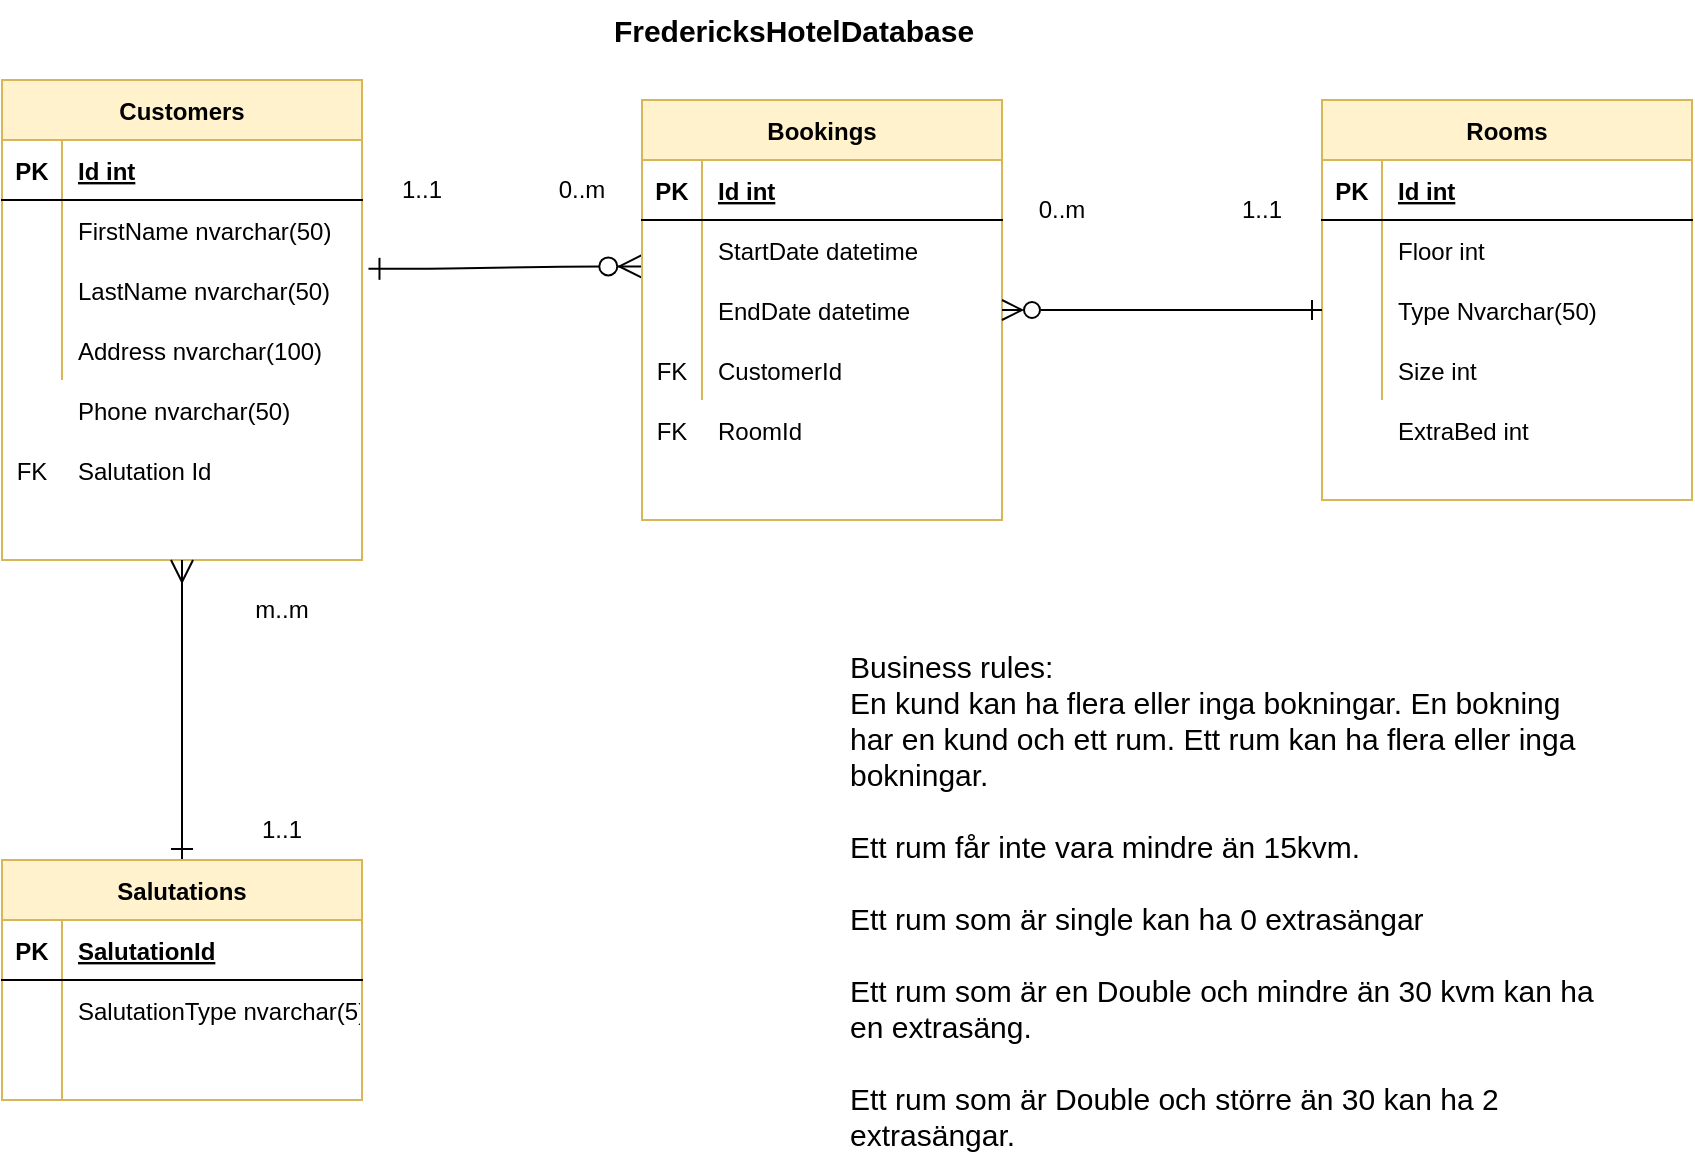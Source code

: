 <mxfile version="20.6.2" type="device"><diagram id="R2lEEEUBdFMjLlhIrx00" name="Page-1"><mxGraphModel dx="1024" dy="-496" grid="1" gridSize="10" guides="1" tooltips="1" connect="1" arrows="1" fold="1" page="1" pageScale="1" pageWidth="850" pageHeight="1100" math="0" shadow="0" extFonts="Permanent Marker^https://fonts.googleapis.com/css?family=Permanent+Marker"><root><mxCell id="0"/><mxCell id="1" parent="0"/><mxCell id="OdVWqW9ecp3Q5tERzY0P-157" value="" style="edgeStyle=entityRelationEdgeStyle;endArrow=ERzeroToMany;startArrow=ERone;endFill=1;startFill=0;exitX=1.018;exitY=0.147;exitDx=0;exitDy=0;exitPerimeter=0;entryX=-0.002;entryY=0.773;entryDx=0;entryDy=0;entryPerimeter=0;endSize=9;startSize=9;" parent="1" source="OdVWqW9ecp3Q5tERzY0P-165" target="OdVWqW9ecp3Q5tERzY0P-175" edge="1"><mxGeometry width="100" height="100" relative="1" as="geometry"><mxPoint x="228" y="1260" as="sourcePoint"/><mxPoint x="308" y="1160" as="targetPoint"/></mxGeometry></mxCell><mxCell id="OdVWqW9ecp3Q5tERzY0P-158" value="Customers" style="shape=table;startSize=30;container=1;collapsible=1;childLayout=tableLayout;fixedRows=1;rowLines=0;fontStyle=1;align=center;resizeLast=1;fillColor=#fff2cc;strokeColor=#d6b656;" parent="1" vertex="1"><mxGeometry x="8" y="1160" width="180" height="240" as="geometry"/></mxCell><mxCell id="OdVWqW9ecp3Q5tERzY0P-159" value="" style="shape=tableRow;horizontal=0;startSize=0;swimlaneHead=0;swimlaneBody=0;fillColor=none;collapsible=0;dropTarget=0;points=[[0,0.5],[1,0.5]];portConstraint=eastwest;top=0;left=0;right=0;bottom=1;" parent="OdVWqW9ecp3Q5tERzY0P-158" vertex="1"><mxGeometry y="30" width="180" height="30" as="geometry"/></mxCell><mxCell id="OdVWqW9ecp3Q5tERzY0P-160" value="PK" style="shape=partialRectangle;connectable=0;fillColor=none;top=0;left=0;bottom=0;right=0;fontStyle=1;overflow=hidden;" parent="OdVWqW9ecp3Q5tERzY0P-159" vertex="1"><mxGeometry width="30" height="30" as="geometry"><mxRectangle width="30" height="30" as="alternateBounds"/></mxGeometry></mxCell><mxCell id="OdVWqW9ecp3Q5tERzY0P-161" value="Id int" style="shape=partialRectangle;connectable=0;fillColor=none;top=0;left=0;bottom=0;right=0;align=left;spacingLeft=6;fontStyle=5;overflow=hidden;" parent="OdVWqW9ecp3Q5tERzY0P-159" vertex="1"><mxGeometry x="30" width="150" height="30" as="geometry"><mxRectangle width="150" height="30" as="alternateBounds"/></mxGeometry></mxCell><mxCell id="OdVWqW9ecp3Q5tERzY0P-162" value="" style="shape=tableRow;horizontal=0;startSize=0;swimlaneHead=0;swimlaneBody=0;fillColor=none;collapsible=0;dropTarget=0;points=[[0,0.5],[1,0.5]];portConstraint=eastwest;top=0;left=0;right=0;bottom=0;" parent="OdVWqW9ecp3Q5tERzY0P-158" vertex="1"><mxGeometry y="60" width="180" height="30" as="geometry"/></mxCell><mxCell id="OdVWqW9ecp3Q5tERzY0P-163" value="" style="shape=partialRectangle;connectable=0;fillColor=none;top=0;left=0;bottom=0;right=0;editable=1;overflow=hidden;" parent="OdVWqW9ecp3Q5tERzY0P-162" vertex="1"><mxGeometry width="30" height="30" as="geometry"><mxRectangle width="30" height="30" as="alternateBounds"/></mxGeometry></mxCell><mxCell id="OdVWqW9ecp3Q5tERzY0P-164" value="FirstName nvarchar(50)" style="shape=partialRectangle;connectable=0;fillColor=none;top=0;left=0;bottom=0;right=0;align=left;spacingLeft=6;overflow=hidden;" parent="OdVWqW9ecp3Q5tERzY0P-162" vertex="1"><mxGeometry x="30" width="150" height="30" as="geometry"><mxRectangle width="150" height="30" as="alternateBounds"/></mxGeometry></mxCell><mxCell id="OdVWqW9ecp3Q5tERzY0P-165" value="" style="shape=tableRow;horizontal=0;startSize=0;swimlaneHead=0;swimlaneBody=0;fillColor=none;collapsible=0;dropTarget=0;points=[[0,0.5],[1,0.5]];portConstraint=eastwest;top=0;left=0;right=0;bottom=0;" parent="OdVWqW9ecp3Q5tERzY0P-158" vertex="1"><mxGeometry y="90" width="180" height="30" as="geometry"/></mxCell><mxCell id="OdVWqW9ecp3Q5tERzY0P-166" value="" style="shape=partialRectangle;connectable=0;fillColor=none;top=0;left=0;bottom=0;right=0;editable=1;overflow=hidden;" parent="OdVWqW9ecp3Q5tERzY0P-165" vertex="1"><mxGeometry width="30" height="30" as="geometry"><mxRectangle width="30" height="30" as="alternateBounds"/></mxGeometry></mxCell><mxCell id="OdVWqW9ecp3Q5tERzY0P-167" value="LastName nvarchar(50)" style="shape=partialRectangle;connectable=0;fillColor=none;top=0;left=0;bottom=0;right=0;align=left;spacingLeft=6;overflow=hidden;" parent="OdVWqW9ecp3Q5tERzY0P-165" vertex="1"><mxGeometry x="30" width="150" height="30" as="geometry"><mxRectangle width="150" height="30" as="alternateBounds"/></mxGeometry></mxCell><mxCell id="OdVWqW9ecp3Q5tERzY0P-168" value="" style="shape=tableRow;horizontal=0;startSize=0;swimlaneHead=0;swimlaneBody=0;fillColor=none;collapsible=0;dropTarget=0;points=[[0,0.5],[1,0.5]];portConstraint=eastwest;top=0;left=0;right=0;bottom=0;" parent="OdVWqW9ecp3Q5tERzY0P-158" vertex="1"><mxGeometry y="120" width="180" height="30" as="geometry"/></mxCell><mxCell id="OdVWqW9ecp3Q5tERzY0P-169" value="" style="shape=partialRectangle;connectable=0;fillColor=none;top=0;left=0;bottom=0;right=0;editable=1;overflow=hidden;" parent="OdVWqW9ecp3Q5tERzY0P-168" vertex="1"><mxGeometry width="30" height="30" as="geometry"><mxRectangle width="30" height="30" as="alternateBounds"/></mxGeometry></mxCell><mxCell id="OdVWqW9ecp3Q5tERzY0P-170" value="Address nvarchar(100)" style="shape=partialRectangle;connectable=0;fillColor=none;top=0;left=0;bottom=0;right=0;align=left;spacingLeft=6;overflow=hidden;" parent="OdVWqW9ecp3Q5tERzY0P-168" vertex="1"><mxGeometry x="30" width="150" height="30" as="geometry"><mxRectangle width="150" height="30" as="alternateBounds"/></mxGeometry></mxCell><mxCell id="OdVWqW9ecp3Q5tERzY0P-171" value="Bookings" style="shape=table;startSize=30;container=1;collapsible=1;childLayout=tableLayout;fixedRows=1;rowLines=0;fontStyle=1;align=center;resizeLast=1;fillColor=#fff2cc;strokeColor=#d6b656;" parent="1" vertex="1"><mxGeometry x="328" y="1170" width="180" height="210" as="geometry"/></mxCell><mxCell id="OdVWqW9ecp3Q5tERzY0P-172" value="" style="shape=tableRow;horizontal=0;startSize=0;swimlaneHead=0;swimlaneBody=0;fillColor=none;collapsible=0;dropTarget=0;points=[[0,0.5],[1,0.5]];portConstraint=eastwest;top=0;left=0;right=0;bottom=1;" parent="OdVWqW9ecp3Q5tERzY0P-171" vertex="1"><mxGeometry y="30" width="180" height="30" as="geometry"/></mxCell><mxCell id="OdVWqW9ecp3Q5tERzY0P-173" value="PK" style="shape=partialRectangle;connectable=0;fillColor=none;top=0;left=0;bottom=0;right=0;fontStyle=1;overflow=hidden;" parent="OdVWqW9ecp3Q5tERzY0P-172" vertex="1"><mxGeometry width="30" height="30" as="geometry"><mxRectangle width="30" height="30" as="alternateBounds"/></mxGeometry></mxCell><mxCell id="OdVWqW9ecp3Q5tERzY0P-174" value="Id int" style="shape=partialRectangle;connectable=0;fillColor=none;top=0;left=0;bottom=0;right=0;align=left;spacingLeft=6;fontStyle=5;overflow=hidden;" parent="OdVWqW9ecp3Q5tERzY0P-172" vertex="1"><mxGeometry x="30" width="150" height="30" as="geometry"><mxRectangle width="150" height="30" as="alternateBounds"/></mxGeometry></mxCell><mxCell id="OdVWqW9ecp3Q5tERzY0P-175" value="" style="shape=tableRow;horizontal=0;startSize=0;swimlaneHead=0;swimlaneBody=0;fillColor=none;collapsible=0;dropTarget=0;points=[[0,0.5],[1,0.5]];portConstraint=eastwest;top=0;left=0;right=0;bottom=0;" parent="OdVWqW9ecp3Q5tERzY0P-171" vertex="1"><mxGeometry y="60" width="180" height="30" as="geometry"/></mxCell><mxCell id="OdVWqW9ecp3Q5tERzY0P-176" value="" style="shape=partialRectangle;connectable=0;fillColor=none;top=0;left=0;bottom=0;right=0;editable=1;overflow=hidden;" parent="OdVWqW9ecp3Q5tERzY0P-175" vertex="1"><mxGeometry width="30" height="30" as="geometry"><mxRectangle width="30" height="30" as="alternateBounds"/></mxGeometry></mxCell><mxCell id="OdVWqW9ecp3Q5tERzY0P-177" value="StartDate datetime" style="shape=partialRectangle;connectable=0;fillColor=none;top=0;left=0;bottom=0;right=0;align=left;spacingLeft=6;overflow=hidden;" parent="OdVWqW9ecp3Q5tERzY0P-175" vertex="1"><mxGeometry x="30" width="150" height="30" as="geometry"><mxRectangle width="150" height="30" as="alternateBounds"/></mxGeometry></mxCell><mxCell id="OdVWqW9ecp3Q5tERzY0P-178" value="" style="shape=tableRow;horizontal=0;startSize=0;swimlaneHead=0;swimlaneBody=0;fillColor=none;collapsible=0;dropTarget=0;points=[[0,0.5],[1,0.5]];portConstraint=eastwest;top=0;left=0;right=0;bottom=0;" parent="OdVWqW9ecp3Q5tERzY0P-171" vertex="1"><mxGeometry y="90" width="180" height="30" as="geometry"/></mxCell><mxCell id="OdVWqW9ecp3Q5tERzY0P-179" value="" style="shape=partialRectangle;connectable=0;fillColor=none;top=0;left=0;bottom=0;right=0;editable=1;overflow=hidden;" parent="OdVWqW9ecp3Q5tERzY0P-178" vertex="1"><mxGeometry width="30" height="30" as="geometry"><mxRectangle width="30" height="30" as="alternateBounds"/></mxGeometry></mxCell><mxCell id="OdVWqW9ecp3Q5tERzY0P-180" value="EndDate datetime" style="shape=partialRectangle;connectable=0;fillColor=none;top=0;left=0;bottom=0;right=0;align=left;spacingLeft=6;overflow=hidden;" parent="OdVWqW9ecp3Q5tERzY0P-178" vertex="1"><mxGeometry x="30" width="150" height="30" as="geometry"><mxRectangle width="150" height="30" as="alternateBounds"/></mxGeometry></mxCell><mxCell id="OdVWqW9ecp3Q5tERzY0P-181" value="" style="shape=tableRow;horizontal=0;startSize=0;swimlaneHead=0;swimlaneBody=0;fillColor=none;collapsible=0;dropTarget=0;points=[[0,0.5],[1,0.5]];portConstraint=eastwest;top=0;left=0;right=0;bottom=0;" parent="OdVWqW9ecp3Q5tERzY0P-171" vertex="1"><mxGeometry y="120" width="180" height="30" as="geometry"/></mxCell><mxCell id="OdVWqW9ecp3Q5tERzY0P-182" value="" style="shape=partialRectangle;connectable=0;fillColor=none;top=0;left=0;bottom=0;right=0;editable=1;overflow=hidden;" parent="OdVWqW9ecp3Q5tERzY0P-181" vertex="1"><mxGeometry width="30" height="30" as="geometry"><mxRectangle width="30" height="30" as="alternateBounds"/></mxGeometry></mxCell><mxCell id="OdVWqW9ecp3Q5tERzY0P-183" value="" style="shape=partialRectangle;connectable=0;fillColor=none;top=0;left=0;bottom=0;right=0;align=left;spacingLeft=6;overflow=hidden;" parent="OdVWqW9ecp3Q5tERzY0P-181" vertex="1"><mxGeometry x="30" width="150" height="30" as="geometry"><mxRectangle width="150" height="30" as="alternateBounds"/></mxGeometry></mxCell><mxCell id="OdVWqW9ecp3Q5tERzY0P-185" value="Rooms" style="shape=table;startSize=30;container=1;collapsible=1;childLayout=tableLayout;fixedRows=1;rowLines=0;fontStyle=1;align=center;resizeLast=1;fillColor=#fff2cc;strokeColor=#d6b656;rounded=0;" parent="1" vertex="1"><mxGeometry x="668" y="1170" width="185" height="200" as="geometry"/></mxCell><mxCell id="OdVWqW9ecp3Q5tERzY0P-186" value="" style="shape=tableRow;horizontal=0;startSize=0;swimlaneHead=0;swimlaneBody=0;fillColor=none;collapsible=0;dropTarget=0;points=[[0,0.5],[1,0.5]];portConstraint=eastwest;top=0;left=0;right=0;bottom=1;" parent="OdVWqW9ecp3Q5tERzY0P-185" vertex="1"><mxGeometry y="30" width="185" height="30" as="geometry"/></mxCell><mxCell id="OdVWqW9ecp3Q5tERzY0P-187" value="PK" style="shape=partialRectangle;connectable=0;fillColor=none;top=0;left=0;bottom=0;right=0;fontStyle=1;overflow=hidden;" parent="OdVWqW9ecp3Q5tERzY0P-186" vertex="1"><mxGeometry width="30" height="30" as="geometry"><mxRectangle width="30" height="30" as="alternateBounds"/></mxGeometry></mxCell><mxCell id="OdVWqW9ecp3Q5tERzY0P-188" value="Id int" style="shape=partialRectangle;connectable=0;fillColor=none;top=0;left=0;bottom=0;right=0;align=left;spacingLeft=6;fontStyle=5;overflow=hidden;" parent="OdVWqW9ecp3Q5tERzY0P-186" vertex="1"><mxGeometry x="30" width="155" height="30" as="geometry"><mxRectangle width="155" height="30" as="alternateBounds"/></mxGeometry></mxCell><mxCell id="OdVWqW9ecp3Q5tERzY0P-189" value="" style="shape=tableRow;horizontal=0;startSize=0;swimlaneHead=0;swimlaneBody=0;fillColor=none;collapsible=0;dropTarget=0;points=[[0,0.5],[1,0.5]];portConstraint=eastwest;top=0;left=0;right=0;bottom=0;" parent="OdVWqW9ecp3Q5tERzY0P-185" vertex="1"><mxGeometry y="60" width="185" height="30" as="geometry"/></mxCell><mxCell id="OdVWqW9ecp3Q5tERzY0P-190" value="" style="shape=partialRectangle;connectable=0;fillColor=none;top=0;left=0;bottom=0;right=0;editable=1;overflow=hidden;" parent="OdVWqW9ecp3Q5tERzY0P-189" vertex="1"><mxGeometry width="30" height="30" as="geometry"><mxRectangle width="30" height="30" as="alternateBounds"/></mxGeometry></mxCell><mxCell id="OdVWqW9ecp3Q5tERzY0P-191" value="Floor int" style="shape=partialRectangle;connectable=0;fillColor=none;top=0;left=0;bottom=0;right=0;align=left;spacingLeft=6;overflow=hidden;" parent="OdVWqW9ecp3Q5tERzY0P-189" vertex="1"><mxGeometry x="30" width="155" height="30" as="geometry"><mxRectangle width="155" height="30" as="alternateBounds"/></mxGeometry></mxCell><mxCell id="OdVWqW9ecp3Q5tERzY0P-192" value="" style="shape=tableRow;horizontal=0;startSize=0;swimlaneHead=0;swimlaneBody=0;fillColor=none;collapsible=0;dropTarget=0;points=[[0,0.5],[1,0.5]];portConstraint=eastwest;top=0;left=0;right=0;bottom=0;" parent="OdVWqW9ecp3Q5tERzY0P-185" vertex="1"><mxGeometry y="90" width="185" height="30" as="geometry"/></mxCell><mxCell id="OdVWqW9ecp3Q5tERzY0P-193" value="" style="shape=partialRectangle;connectable=0;fillColor=none;top=0;left=0;bottom=0;right=0;editable=1;overflow=hidden;" parent="OdVWqW9ecp3Q5tERzY0P-192" vertex="1"><mxGeometry width="30" height="30" as="geometry"><mxRectangle width="30" height="30" as="alternateBounds"/></mxGeometry></mxCell><mxCell id="OdVWqW9ecp3Q5tERzY0P-194" value="Type Nvarchar(50)" style="shape=partialRectangle;connectable=0;fillColor=none;top=0;left=0;bottom=0;right=0;align=left;spacingLeft=6;overflow=hidden;" parent="OdVWqW9ecp3Q5tERzY0P-192" vertex="1"><mxGeometry x="30" width="155" height="30" as="geometry"><mxRectangle width="155" height="30" as="alternateBounds"/></mxGeometry></mxCell><mxCell id="OdVWqW9ecp3Q5tERzY0P-195" value="" style="shape=tableRow;horizontal=0;startSize=0;swimlaneHead=0;swimlaneBody=0;fillColor=none;collapsible=0;dropTarget=0;points=[[0,0.5],[1,0.5]];portConstraint=eastwest;top=0;left=0;right=0;bottom=0;" parent="OdVWqW9ecp3Q5tERzY0P-185" vertex="1"><mxGeometry y="120" width="185" height="30" as="geometry"/></mxCell><mxCell id="OdVWqW9ecp3Q5tERzY0P-196" value="" style="shape=partialRectangle;connectable=0;fillColor=none;top=0;left=0;bottom=0;right=0;editable=1;overflow=hidden;" parent="OdVWqW9ecp3Q5tERzY0P-195" vertex="1"><mxGeometry width="30" height="30" as="geometry"><mxRectangle width="30" height="30" as="alternateBounds"/></mxGeometry></mxCell><mxCell id="OdVWqW9ecp3Q5tERzY0P-197" value="Size int" style="shape=partialRectangle;connectable=0;fillColor=none;top=0;left=0;bottom=0;right=0;align=left;spacingLeft=6;overflow=hidden;" parent="OdVWqW9ecp3Q5tERzY0P-195" vertex="1"><mxGeometry x="30" width="155" height="30" as="geometry"><mxRectangle width="155" height="30" as="alternateBounds"/></mxGeometry></mxCell><mxCell id="OdVWqW9ecp3Q5tERzY0P-198" value="" style="edgeStyle=entityRelationEdgeStyle;endArrow=ERzeroToMany;startArrow=ERone;endFill=0;startFill=0;endSize=8;startSize=8;entryX=1;entryY=0.5;entryDx=0;entryDy=0;" parent="1" source="OdVWqW9ecp3Q5tERzY0P-192" target="OdVWqW9ecp3Q5tERzY0P-178" edge="1"><mxGeometry width="100" height="100" relative="1" as="geometry"><mxPoint x="568" y="1450" as="sourcePoint"/><mxPoint x="548" y="1260" as="targetPoint"/></mxGeometry></mxCell><mxCell id="OdVWqW9ecp3Q5tERzY0P-199" value="Phone nvarchar(50)" style="shape=partialRectangle;connectable=0;fillColor=none;top=0;left=0;bottom=0;right=0;align=left;spacingLeft=6;overflow=hidden;" parent="1" vertex="1"><mxGeometry x="38" y="1310" width="150" height="30" as="geometry"><mxRectangle width="150" height="30" as="alternateBounds"/></mxGeometry></mxCell><mxCell id="OdVWqW9ecp3Q5tERzY0P-200" value="Salutation Id" style="shape=partialRectangle;connectable=0;fillColor=none;top=0;left=0;bottom=0;right=0;align=left;spacingLeft=6;overflow=hidden;" parent="1" vertex="1"><mxGeometry x="38" y="1340" width="150" height="30" as="geometry"><mxRectangle width="150" height="30" as="alternateBounds"/></mxGeometry></mxCell><mxCell id="OdVWqW9ecp3Q5tERzY0P-201" value="FK" style="shape=partialRectangle;connectable=0;fillColor=none;top=0;left=0;bottom=0;right=0;editable=1;overflow=hidden;" parent="1" vertex="1"><mxGeometry x="328" y="1290" width="30" height="30" as="geometry"><mxRectangle width="30" height="30" as="alternateBounds"/></mxGeometry></mxCell><mxCell id="OdVWqW9ecp3Q5tERzY0P-202" value="RoomId" style="shape=partialRectangle;connectable=0;fillColor=none;top=0;left=0;bottom=0;right=0;align=left;spacingLeft=6;overflow=hidden;" parent="1" vertex="1"><mxGeometry x="358" y="1320" width="150" height="30" as="geometry"><mxRectangle width="150" height="30" as="alternateBounds"/></mxGeometry></mxCell><mxCell id="OdVWqW9ecp3Q5tERzY0P-203" value="CustomerId" style="shape=partialRectangle;connectable=0;fillColor=none;top=0;left=0;bottom=0;right=0;align=left;spacingLeft=6;overflow=hidden;" parent="1" vertex="1"><mxGeometry x="358" y="1290" width="150" height="30" as="geometry"><mxRectangle width="150" height="30" as="alternateBounds"/></mxGeometry></mxCell><mxCell id="OdVWqW9ecp3Q5tERzY0P-204" value="FK" style="shape=partialRectangle;connectable=0;fillColor=none;top=0;left=0;bottom=0;right=0;editable=1;overflow=hidden;" parent="1" vertex="1"><mxGeometry x="328" y="1320" width="30" height="30" as="geometry"><mxRectangle width="30" height="30" as="alternateBounds"/></mxGeometry></mxCell><mxCell id="OdVWqW9ecp3Q5tERzY0P-205" value="" style="shape=partialRectangle;connectable=0;fillColor=none;top=0;left=0;bottom=0;right=0;editable=1;overflow=hidden;" parent="1" vertex="1"><mxGeometry x="328" y="1350" width="30" height="30" as="geometry"><mxRectangle width="30" height="30" as="alternateBounds"/></mxGeometry></mxCell><mxCell id="OdVWqW9ecp3Q5tERzY0P-206" value="" style="shape=partialRectangle;connectable=0;fillColor=none;top=0;left=0;bottom=0;right=0;align=left;spacingLeft=6;overflow=hidden;" parent="1" vertex="1"><mxGeometry x="358" y="1350" width="150" height="30" as="geometry"><mxRectangle width="150" height="30" as="alternateBounds"/></mxGeometry></mxCell><mxCell id="OdVWqW9ecp3Q5tERzY0P-207" style="edgeStyle=orthogonalEdgeStyle;rounded=0;orthogonalLoop=1;jettySize=auto;html=1;entryX=0.5;entryY=1;entryDx=0;entryDy=0;startArrow=ERone;startFill=0;endArrow=ERmany;endFill=0;startSize=9;endSize=9;" parent="1" source="OdVWqW9ecp3Q5tERzY0P-208" target="OdVWqW9ecp3Q5tERzY0P-158" edge="1"><mxGeometry relative="1" as="geometry"/></mxCell><mxCell id="OdVWqW9ecp3Q5tERzY0P-208" value="Salutations" style="shape=table;startSize=30;container=1;collapsible=1;childLayout=tableLayout;fixedRows=1;rowLines=0;fontStyle=1;align=center;resizeLast=1;fillColor=#fff2cc;strokeColor=#d6b656;" parent="1" vertex="1"><mxGeometry x="8" y="1550" width="180" height="120" as="geometry"/></mxCell><mxCell id="OdVWqW9ecp3Q5tERzY0P-209" value="" style="shape=tableRow;horizontal=0;startSize=0;swimlaneHead=0;swimlaneBody=0;fillColor=none;collapsible=0;dropTarget=0;points=[[0,0.5],[1,0.5]];portConstraint=eastwest;top=0;left=0;right=0;bottom=1;" parent="OdVWqW9ecp3Q5tERzY0P-208" vertex="1"><mxGeometry y="30" width="180" height="30" as="geometry"/></mxCell><mxCell id="OdVWqW9ecp3Q5tERzY0P-210" value="PK" style="shape=partialRectangle;connectable=0;fillColor=none;top=0;left=0;bottom=0;right=0;fontStyle=1;overflow=hidden;" parent="OdVWqW9ecp3Q5tERzY0P-209" vertex="1"><mxGeometry width="30" height="30" as="geometry"><mxRectangle width="30" height="30" as="alternateBounds"/></mxGeometry></mxCell><mxCell id="OdVWqW9ecp3Q5tERzY0P-211" value="SalutationId" style="shape=partialRectangle;connectable=0;fillColor=none;top=0;left=0;bottom=0;right=0;align=left;spacingLeft=6;fontStyle=5;overflow=hidden;" parent="OdVWqW9ecp3Q5tERzY0P-209" vertex="1"><mxGeometry x="30" width="150" height="30" as="geometry"><mxRectangle width="150" height="30" as="alternateBounds"/></mxGeometry></mxCell><mxCell id="OdVWqW9ecp3Q5tERzY0P-212" value="" style="shape=tableRow;horizontal=0;startSize=0;swimlaneHead=0;swimlaneBody=0;fillColor=none;collapsible=0;dropTarget=0;points=[[0,0.5],[1,0.5]];portConstraint=eastwest;top=0;left=0;right=0;bottom=0;" parent="OdVWqW9ecp3Q5tERzY0P-208" vertex="1"><mxGeometry y="60" width="180" height="30" as="geometry"/></mxCell><mxCell id="OdVWqW9ecp3Q5tERzY0P-213" value="" style="shape=partialRectangle;connectable=0;fillColor=none;top=0;left=0;bottom=0;right=0;editable=1;overflow=hidden;" parent="OdVWqW9ecp3Q5tERzY0P-212" vertex="1"><mxGeometry width="30" height="30" as="geometry"><mxRectangle width="30" height="30" as="alternateBounds"/></mxGeometry></mxCell><mxCell id="OdVWqW9ecp3Q5tERzY0P-214" value="SalutationType nvarchar(5)" style="shape=partialRectangle;connectable=0;fillColor=none;top=0;left=0;bottom=0;right=0;align=left;spacingLeft=6;overflow=hidden;" parent="OdVWqW9ecp3Q5tERzY0P-212" vertex="1"><mxGeometry x="30" width="150" height="30" as="geometry"><mxRectangle width="150" height="30" as="alternateBounds"/></mxGeometry></mxCell><mxCell id="OdVWqW9ecp3Q5tERzY0P-215" value="" style="shape=tableRow;horizontal=0;startSize=0;swimlaneHead=0;swimlaneBody=0;fillColor=none;collapsible=0;dropTarget=0;points=[[0,0.5],[1,0.5]];portConstraint=eastwest;top=0;left=0;right=0;bottom=0;" parent="OdVWqW9ecp3Q5tERzY0P-208" vertex="1"><mxGeometry y="90" width="180" height="30" as="geometry"/></mxCell><mxCell id="OdVWqW9ecp3Q5tERzY0P-216" value="" style="shape=partialRectangle;connectable=0;fillColor=none;top=0;left=0;bottom=0;right=0;editable=1;overflow=hidden;" parent="OdVWqW9ecp3Q5tERzY0P-215" vertex="1"><mxGeometry width="30" height="30" as="geometry"><mxRectangle width="30" height="30" as="alternateBounds"/></mxGeometry></mxCell><mxCell id="OdVWqW9ecp3Q5tERzY0P-217" value="" style="shape=partialRectangle;connectable=0;fillColor=none;top=0;left=0;bottom=0;right=0;align=left;spacingLeft=6;overflow=hidden;" parent="OdVWqW9ecp3Q5tERzY0P-215" vertex="1"><mxGeometry x="30" width="150" height="30" as="geometry"><mxRectangle width="150" height="30" as="alternateBounds"/></mxGeometry></mxCell><mxCell id="OdVWqW9ecp3Q5tERzY0P-231" value="FK" style="shape=partialRectangle;connectable=0;fillColor=none;top=0;left=0;bottom=0;right=0;editable=1;overflow=hidden;" parent="1" vertex="1"><mxGeometry x="8" y="1340" width="30" height="30" as="geometry"><mxRectangle width="30" height="30" as="alternateBounds"/></mxGeometry></mxCell><mxCell id="OdVWqW9ecp3Q5tERzY0P-232" value="0..m" style="text;html=1;strokeColor=none;fillColor=none;align=center;verticalAlign=middle;whiteSpace=wrap;rounded=0;" parent="1" vertex="1"><mxGeometry x="268" y="1200" width="60" height="30" as="geometry"/></mxCell><mxCell id="OdVWqW9ecp3Q5tERzY0P-233" value="1..1" style="text;html=1;strokeColor=none;fillColor=none;align=center;verticalAlign=middle;whiteSpace=wrap;rounded=0;" parent="1" vertex="1"><mxGeometry x="188" y="1200" width="60" height="30" as="geometry"/></mxCell><mxCell id="OdVWqW9ecp3Q5tERzY0P-234" value="1..1" style="text;html=1;strokeColor=none;fillColor=none;align=center;verticalAlign=middle;whiteSpace=wrap;rounded=0;" parent="1" vertex="1"><mxGeometry x="608" y="1210" width="60" height="30" as="geometry"/></mxCell><mxCell id="OdVWqW9ecp3Q5tERzY0P-235" value="0..m" style="text;html=1;strokeColor=none;fillColor=none;align=center;verticalAlign=middle;whiteSpace=wrap;rounded=0;" parent="1" vertex="1"><mxGeometry x="508" y="1210" width="60" height="30" as="geometry"/></mxCell><mxCell id="OdVWqW9ecp3Q5tERzY0P-236" value="1..1" style="text;html=1;strokeColor=none;fillColor=none;align=center;verticalAlign=middle;whiteSpace=wrap;rounded=0;" parent="1" vertex="1"><mxGeometry x="118" y="1520" width="60" height="30" as="geometry"/></mxCell><mxCell id="OdVWqW9ecp3Q5tERzY0P-237" value="m..m" style="text;html=1;strokeColor=none;fillColor=none;align=center;verticalAlign=middle;whiteSpace=wrap;rounded=0;" parent="1" vertex="1"><mxGeometry x="118" y="1410" width="60" height="30" as="geometry"/></mxCell><mxCell id="OdVWqW9ecp3Q5tERzY0P-242" value="ExtraBed int" style="shape=partialRectangle;connectable=0;fillColor=none;top=0;left=0;bottom=0;right=0;align=left;spacingLeft=6;overflow=hidden;" parent="1" vertex="1"><mxGeometry x="698" y="1320" width="155" height="30" as="geometry"><mxRectangle width="155" height="30" as="alternateBounds"/></mxGeometry></mxCell><mxCell id="OvUOrYoO0YRk4ODYgtGJ-193" value="Business rules:&lt;br style=&quot;font-size: 15px;&quot;&gt;En kund kan ha flera eller inga bokningar. En bokning har en kund och ett rum. Ett rum kan ha flera eller inga bokningar.&lt;br style=&quot;font-size: 15px;&quot;&gt;&lt;br style=&quot;font-size: 15px;&quot;&gt;Ett rum får inte vara mindre än 15kvm.&lt;br style=&quot;font-size: 15px;&quot;&gt;&lt;br style=&quot;font-size: 15px;&quot;&gt;Ett rum som är single kan ha 0 extrasängar&lt;br style=&quot;font-size: 15px;&quot;&gt;&lt;br style=&quot;font-size: 15px;&quot;&gt;Ett rum som är en Double och mindre än 30 kvm kan ha en extrasäng.&lt;br style=&quot;font-size: 15px;&quot;&gt;&lt;br style=&quot;font-size: 15px;&quot;&gt;Ett rum som är Double och större än 30 kan ha 2 extrasängar.&amp;nbsp;&amp;nbsp;" style="text;html=1;strokeColor=none;fillColor=none;align=left;verticalAlign=middle;whiteSpace=wrap;rounded=0;fontSize=15;" parent="1" vertex="1"><mxGeometry x="430" y="1500" width="375" height="140" as="geometry"/></mxCell><mxCell id="OvUOrYoO0YRk4ODYgtGJ-194" value="FredericksHotelDatabase" style="text;html=1;strokeColor=none;fillColor=none;align=center;verticalAlign=middle;whiteSpace=wrap;rounded=0;fontSize=15;fontStyle=1" parent="1" vertex="1"><mxGeometry x="373.5" y="1120" width="60" height="30" as="geometry"/></mxCell></root></mxGraphModel></diagram></mxfile>